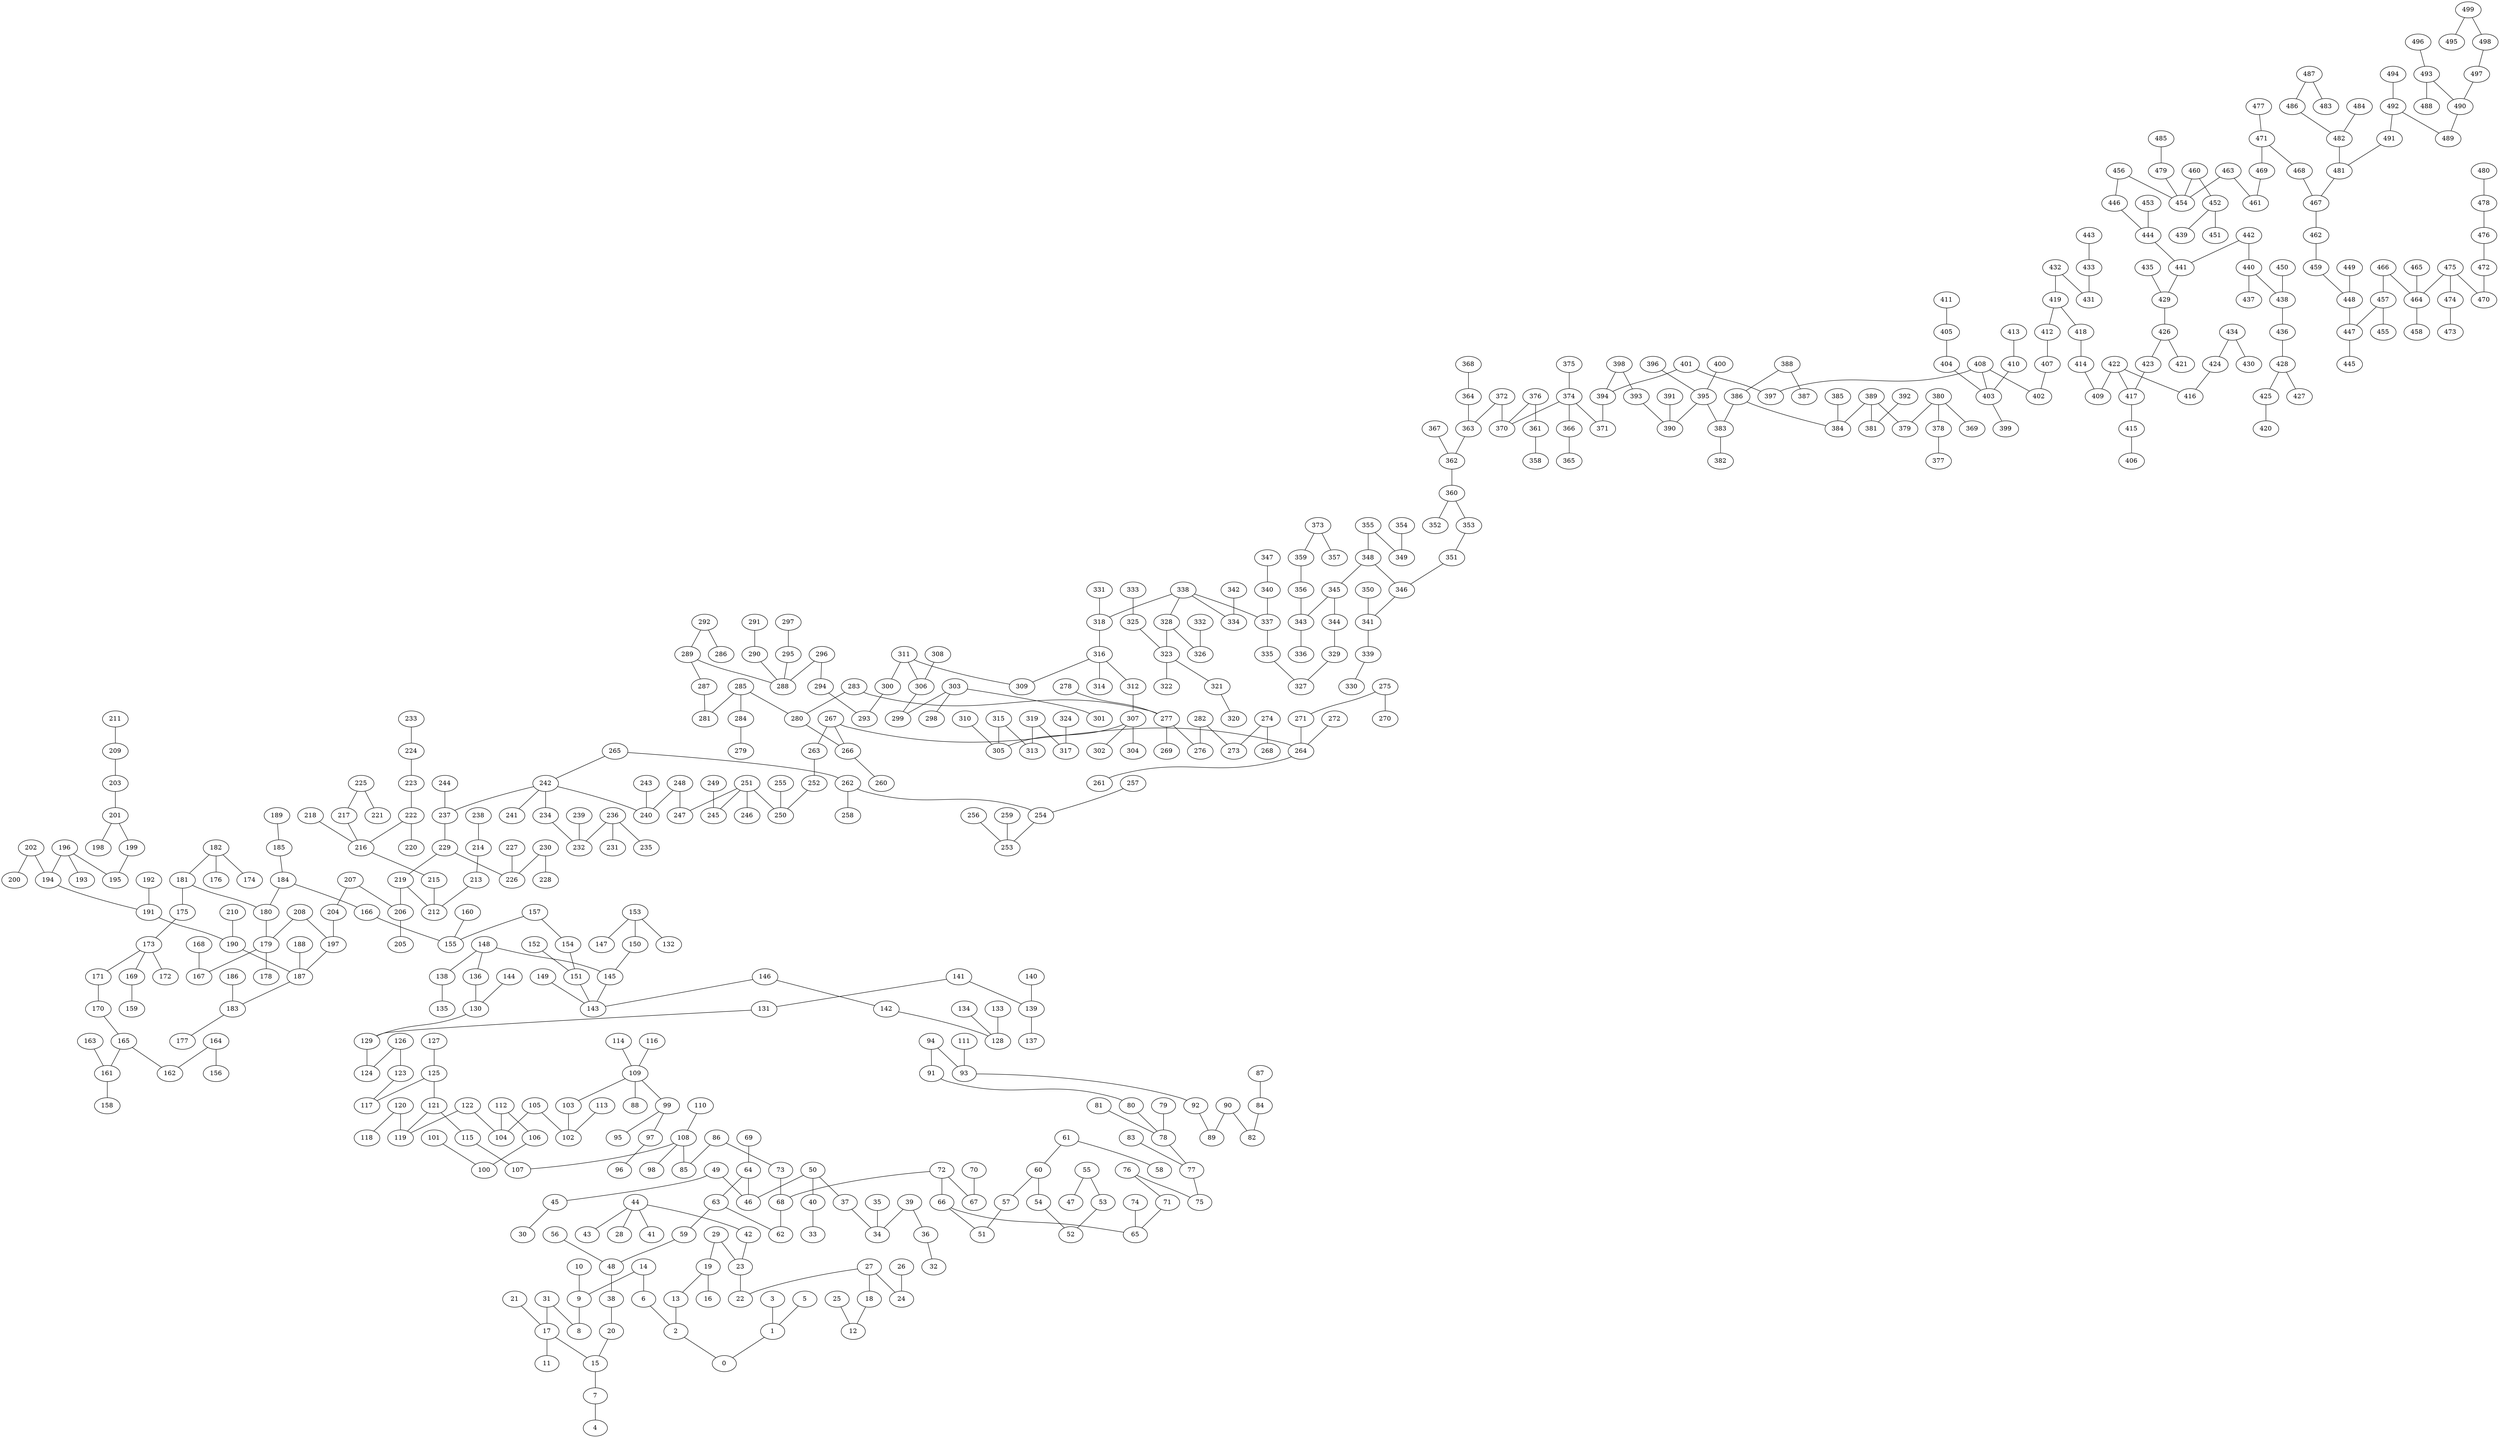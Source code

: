 graph{
171 -- 170;
479 -- 454;
426 -- 423;
222 -- 216;
493 -- 490;
441 -- 429;
468 -- 467;
265 -- 262;
242 -- 241;
126 -- 123;
127 -- 125;
373 -- 359;
499 -- 498;
86 -- 85;
145 -- 143;
376 -- 361;
148 -- 145;
13 -- 2;
149 -- 143;
310 -- 305;
17 -- 15;
169 -- 159;
209 -- 203;
196 -- 195;
214 -- 213;
457 -- 455;
81 -- 78;
215 -- 212;
315 -- 313;
36 -- 32;
389 -- 384;
354 -- 349;
57 -- 51;
462 -- 459;
463 -- 454;
109 -- 103;
222 -- 220;
278 -- 277;
280 -- 266;
476 -- 472;
202 -- 200;
227 -- 226;
173 -- 171;
482 -- 481;
477 -- 471;
10 -- 9;
319 -- 313;
116 -- 109;
73 -- 68;
424 -- 416;
45 -- 30;
210 -- 190;
133 -- 128;
166 -- 155;
242 -- 234;
338 -- 328;
398 -- 393;
15 -- 7;
139 -- 137;
61 -- 58;
282 -- 273;
105 -- 102;
173 -- 169;
39 -- 34;
285 -- 281;
236 -- 232;
300 -- 293;
475 -- 470;
238 -- 214;
308 -- 306;
486 -- 482;
311 -- 309;
242 -- 240;
265 -- 242;
443 -- 433;
490 -- 489;
21 -- 17;
138 -- 135;
108 -- 107;
74 -- 65;
249 -- 245;
91 -- 80;
114 -- 109;
401 -- 394;
179 -- 178;
252 -- 250;
163 -- 161;
475 -- 464;
55 -- 53;
140 -- 139;
121 -- 119;
351 -- 346;
400 -- 395;
122 -- 119;
353 -- 351;
26 -- 24;
356 -- 343;
144 -- 130;
70 -- 67;
69 -- 64;
122 -- 104;
395 -- 383;
123 -- 117;
223 -- 222;
297 -- 295;
93 -- 92;
233 -- 224;
307 -- 305;
267 -- 263;
142 -- 128;
112 -- 106;
271 -- 264;
412 -- 407;
419 -- 412;
440 -- 437;
323 -- 322;
316 -- 314;
190 -- 187;
311 -- 300;
42 -- 23;
207 -- 206;
189 -- 185;
355 -- 349;
323 -- 321;
328 -- 326;
108 -- 85;
287 -- 281;
359 -- 356;
224 -- 223;
38 -- 20;
225 -- 221;
366 -- 365;
229 -- 226;
345 -- 343;
367 -- 362;
475 -- 474;
375 -- 374;
237 -- 229;
244 -- 237;
109 -- 88;
499 -- 495;
319 -- 317;
18 -- 12;
263 -- 252;
277 -- 276;
121 -- 115;
307 -- 304;
296 -- 288;
408 -- 397;
191 -- 190;
274 -- 273;
77 -- 75;
31 -- 17;
452 -- 451;
385 -- 384;
329 -- 327;
480 -- 478;
471 -- 469;
410 -- 403;
230 -- 228;
5 -- 1;
78 -- 77;
3 -- 1;
289 -- 287;
99 -- 95;
453 -- 444;
417 -- 415;
218 -- 216;
408 -- 402;
181 -- 180;
331 -- 318;
425 -- 420;
361 -- 358;
27 -- 22;
444 -- 441;
120 -- 118;
341 -- 339;
129 -- 124;
203 -- 201;
211 -- 209;
63 -- 62;
450 -- 438;
134 -- 128;
29 -- 23;
471 -- 468;
335 -- 327;
236 -- 231;
248 -- 240;
343 -- 336;
242 -- 237;
23 -- 22;
487 -- 486;
83 -- 77;
374 -- 370;
374 -- 371;
94 -- 93;
168 -- 167;
164 -- 156;
274 -- 268;
283 -- 280;
283 -- 277;
457 -- 447;
175 -- 173;
316 -- 312;
423 -- 417;
324 -- 317;
196 -- 194;
40 -- 33;
49 -- 45;
213 -- 212;
56 -- 48;
481 -- 467;
344 -- 329;
491 -- 481;
251 -- 250;
243 -- 240;
494 -- 492;
498 -- 497;
9 -- 8;
262 -- 254;
19 -- 13;
262 -- 258;
125 -- 121;
92 -- 89;
99 -- 97;
150 -- 145;
112 -- 104;
165 -- 161;
161 -- 158;
408 -- 403;
277 -- 269;
35 -- 34;
229 -- 219;
380 -- 369;
428 -- 425;
257 -- 254;
146 -- 143;
126 -- 124;
225 -- 217;
188 -- 187;
372 -- 363;
17 -- 11;
194 -- 191;
380 -- 379;
196 -- 193;
148 -- 138;
363 -- 362;
207 -- 204;
405 -- 404;
364 -- 363;
438 -- 436;
216 -- 215;
76 -- 75;
442 -- 440;
316 -- 309;
27 -- 18;
388 -- 386;
44 -- 43;
337 -- 335;
466 -- 457;
148 -- 136;
59 -- 48;
484 -- 482;
165 -- 162;
256 -- 253;
355 -- 348;
20 -- 15;
208 -- 197;
360 -- 352;
141 -- 131;
346 -- 341;
393 -- 390;
463 -- 461;
396 -- 395;
14 -- 6;
464 -- 458;
292 -- 289;
125 -- 117;
251 -- 247;
422 -- 416;
25 -- 12;
208 -- 179;
380 -- 378;
325 -- 323;
386 -- 384;
154 -- 151;
50 -- 37;
422 -- 417;
485 -- 479;
391 -- 390;
14 -- 9;
136 -- 130;
103 -- 102;
434 -- 430;
389 -- 379;
338 -- 337;
394 -- 371;
340 -- 337;
179 -- 167;
348 -- 346;
411 -- 405;
64 -- 63;
296 -- 294;
182 -- 174;
456 -- 446;
487 -- 483;
27 -- 24;
44 -- 28;
120 -- 119;
53 -- 52;
321 -- 320;
94 -- 91;
368 -- 364;
328 -- 323;
131 -- 129;
101 -- 100;
108 -- 98;
71 -- 65;
152 -- 151;
275 -- 271;
153 -- 147;
292 -- 286;
294 -- 293;
413 -- 410;
160 -- 155;
181 -- 175;
446 -- 444;
436 -- 428;
184 -- 166;
338 -- 318;
448 -- 447;
429 -- 426;
347 -- 340;
449 -- 448;
66 -- 65;
456 -- 454;
234 -- 232;
60 -- 54;
64 -- 46;
251 -- 245;
248 -- 247;
86 -- 73;
266 -- 260;
184 -- 180;
72 -- 66;
31 -- 8;
90 -- 89;
44 -- 42;
219 -- 206;
388 -- 387;
474 -- 473;
72 -- 68;
466 -- 464;
110 -- 108;
383 -- 382;
19 -- 16;
151 -- 143;
275 -- 270;
130 -- 129;
106 -- 100;
282 -- 276;
90 -- 82;
284 -- 279;
182 -- 176;
201 -- 199;
285 -- 280;
48 -- 38;
146 -- 142;
289 -- 288;
50 -- 40;
60 -- 57;
111 -- 93;
290 -- 288;
465 -- 464;
404 -- 403;
432 -- 419;
478 -- 476;
434 -- 424;
432 -- 431;
338 -- 334;
255 -- 250;
403 -- 399;
199 -- 195;
55 -- 47;
115 -- 107;
303 -- 299;
460 -- 452;
496 -- 493;
170 -- 165;
315 -- 305;
414 -- 409;
61 -- 60;
398 -- 394;
180 -- 179;
186 -- 183;
204 -- 197;
254 -- 253;
72 -- 67;
1 -- 0;
84 -- 82;
239 -- 232;
6 -- 2;
185 -- 184;
153 -- 132;
79 -- 78;
428 -- 427;
157 -- 154;
202 -- 194;
373 -- 357;
360 -- 353;
97 -- 96;
306 -- 299;
303 -- 298;
312 -- 307;
230 -- 226;
236 -- 235;
173 -- 172;
264 -- 261;
493 -- 488;
80 -- 78;
44 -- 41;
389 -- 381;
374 -- 366;
153 -- 150;
285 -- 284;
63 -- 59;
418 -- 414;
401 -- 397;
433 -- 431;
469 -- 461;
267 -- 266;
435 -- 429;
442 -- 441;
492 -- 491;
303 -- 301;
447 -- 445;
87 -- 84;
419 -- 418;
2 -- 0;
386 -- 383;
362 -- 360;
422 -- 409;
182 -- 181;
392 -- 381;
217 -- 216;
7 -- 4;
109 -- 99;
29 -- 19;
105 -- 104;
157 -- 155;
68 -- 62;
492 -- 489;
39 -- 36;
291 -- 290;
295 -- 288;
426 -- 421;
251 -- 246;
333 -- 325;
345 -- 344;
192 -- 191;
307 -- 302;
376 -- 370;
350 -- 341;
201 -- 198;
395 -- 390;
66 -- 51;
415 -- 406;
342 -- 334;
113 -- 102;
467 -- 462;
272 -- 264;
206 -- 205;
497 -- 490;
183 -- 177;
267 -- 264;
440 -- 438;
372 -- 370;
318 -- 316;
452 -- 439;
311 -- 306;
164 -- 162;
54 -- 52;
219 -- 212;
187 -- 183;
472 -- 470;
459 -- 448;
197 -- 187;
37 -- 34;
259 -- 253;
50 -- 46;
332 -- 326;
76 -- 71;
339 -- 330;
460 -- 454;
49 -- 46;
141 -- 139;
348 -- 345;
407 -- 402;
378 -- 377;
}

